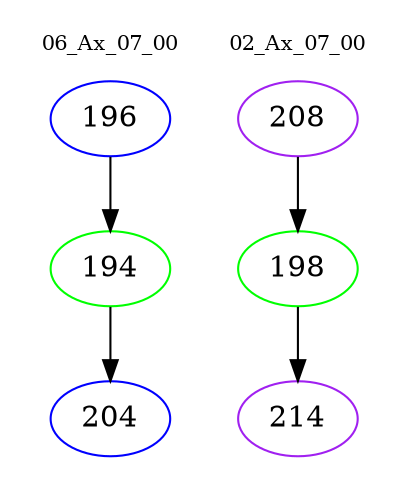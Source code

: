 digraph{
subgraph cluster_0 {
color = white
label = "06_Ax_07_00";
fontsize=10;
T0_196 [label="196", color="blue"]
T0_196 -> T0_194 [color="black"]
T0_194 [label="194", color="green"]
T0_194 -> T0_204 [color="black"]
T0_204 [label="204", color="blue"]
}
subgraph cluster_1 {
color = white
label = "02_Ax_07_00";
fontsize=10;
T1_208 [label="208", color="purple"]
T1_208 -> T1_198 [color="black"]
T1_198 [label="198", color="green"]
T1_198 -> T1_214 [color="black"]
T1_214 [label="214", color="purple"]
}
}
